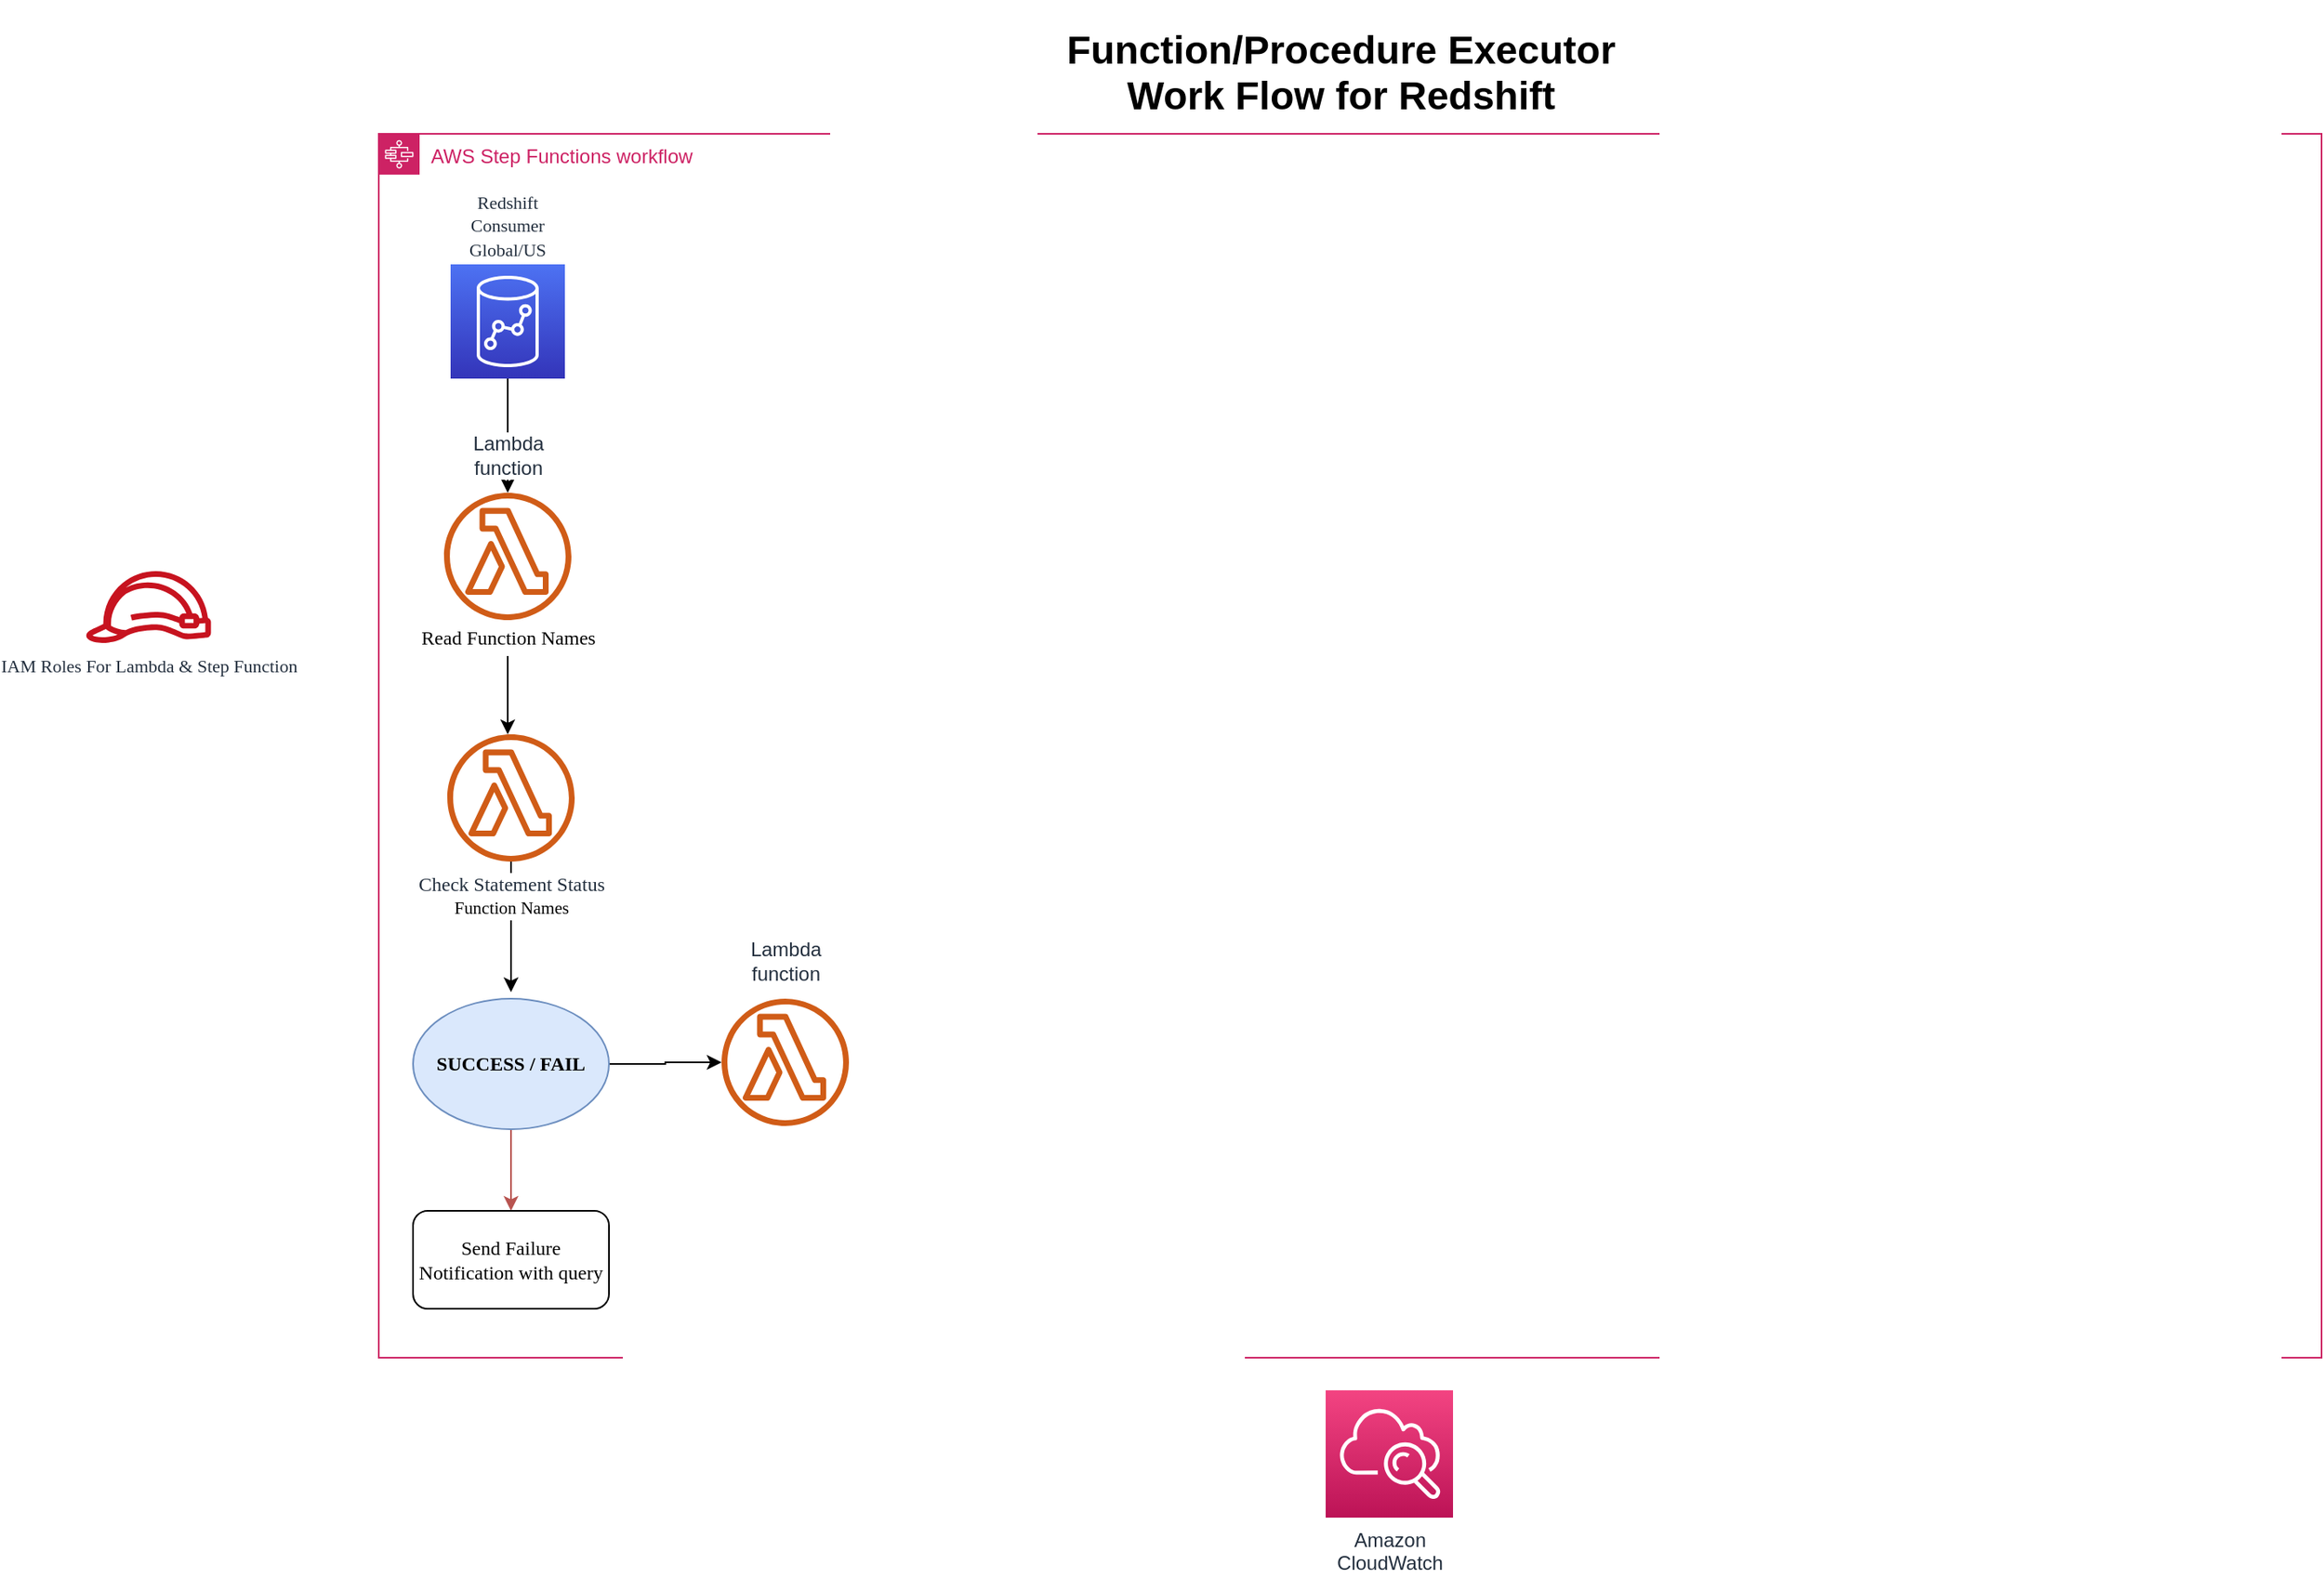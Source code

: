 <mxfile version="20.8.14" type="github">
  <diagram id="Ht1M8jgEwFfnCIfOTk4-" name="Page-1">
    <mxGraphModel dx="1658" dy="1096" grid="1" gridSize="10" guides="1" tooltips="1" connect="1" arrows="1" fold="1" page="1" pageScale="1" pageWidth="1169" pageHeight="827" math="0" shadow="0">
      <root>
        <mxCell id="0" />
        <mxCell id="1" parent="0" />
        <mxCell id="UEzPUAAOIrF-is8g5C7q-121" value="Amazon&lt;br&gt;CloudWatch&lt;br&gt;" style="outlineConnect=0;fontColor=#232F3E;gradientColor=#F34482;gradientDirection=north;fillColor=#BC1356;strokeColor=#ffffff;dashed=0;verticalLabelPosition=bottom;verticalAlign=top;align=center;html=1;fontSize=12;fontStyle=0;aspect=fixed;shape=mxgraph.aws4.resourceIcon;resIcon=mxgraph.aws4.cloudwatch;labelBackgroundColor=#ffffff;" parent="1" vertex="1">
          <mxGeometry x="460.0" y="260" width="78" height="78" as="geometry" />
        </mxCell>
        <mxCell id="UEzPUAAOIrF-is8g5C7q-122" value="&lt;font face=&quot;Verdana&quot; style=&quot;font-size: 11px;&quot;&gt;IAM Roles For Lambda &amp;amp; Step Function&lt;/font&gt;" style="outlineConnect=0;fontColor=#232F3E;gradientColor=none;fillColor=#C7131F;strokeColor=none;dashed=0;verticalLabelPosition=bottom;verticalAlign=top;align=center;html=1;fontSize=12;fontStyle=0;aspect=fixed;pointerEvents=1;shape=mxgraph.aws4.role;labelBackgroundColor=#ffffff;" parent="1" vertex="1">
          <mxGeometry x="-300.0" y="-242" width="78" height="44" as="geometry" />
        </mxCell>
        <mxCell id="chf6z7MR7famHuNtZKf4-3" value="AWS Step Functions workflow" style="points=[[0,0],[0.25,0],[0.5,0],[0.75,0],[1,0],[1,0.25],[1,0.5],[1,0.75],[1,1],[0.75,1],[0.5,1],[0.25,1],[0,1],[0,0.75],[0,0.5],[0,0.25]];outlineConnect=0;gradientColor=none;html=1;whiteSpace=wrap;fontSize=12;fontStyle=0;container=1;pointerEvents=0;collapsible=0;recursiveResize=0;shape=mxgraph.aws4.group;grIcon=mxgraph.aws4.group_aws_step_functions_workflow;strokeColor=#CD2264;fillColor=none;verticalAlign=top;align=left;spacingLeft=30;fontColor=#CD2264;dashed=0;" vertex="1" parent="1">
          <mxGeometry x="-120" y="-510" width="1190" height="750" as="geometry" />
        </mxCell>
        <mxCell id="chf6z7MR7famHuNtZKf4-16" value="" style="edgeStyle=orthogonalEdgeStyle;rounded=0;orthogonalLoop=1;jettySize=auto;html=1;fontFamily=Verdana;fontSize=12;" edge="1" parent="chf6z7MR7famHuNtZKf4-3" source="chf6z7MR7famHuNtZKf4-1" target="UEzPUAAOIrF-is8g5C7q-115">
          <mxGeometry relative="1" as="geometry" />
        </mxCell>
        <mxCell id="chf6z7MR7famHuNtZKf4-1" value="&lt;font style=&quot;font-size: 11px;&quot;&gt;Redshift Consumer Global/US&lt;/font&gt;" style="sketch=0;points=[[0,0,0],[0.25,0,0],[0.5,0,0],[0.75,0,0],[1,0,0],[0,1,0],[0.25,1,0],[0.5,1,0],[0.75,1,0],[1,1,0],[0,0.25,0],[0,0.5,0],[0,0.75,0],[1,0.25,0],[1,0.5,0],[1,0.75,0]];outlineConnect=0;fontColor=#232F3E;gradientColor=#4D72F3;gradientDirection=north;fillColor=#3334B9;strokeColor=#ffffff;dashed=0;verticalLabelPosition=top;verticalAlign=bottom;align=center;fontSize=12;fontStyle=0;aspect=fixed;shape=mxgraph.aws4.resourceIcon;resIcon=mxgraph.aws4.redshift;whiteSpace=wrap;html=1;labelBorderColor=none;labelBackgroundColor=none;fontFamily=Verdana;horizontal=1;labelPosition=center;" vertex="1" parent="chf6z7MR7famHuNtZKf4-3">
          <mxGeometry x="44" y="80" width="70" height="70" as="geometry" />
        </mxCell>
        <mxCell id="chf6z7MR7famHuNtZKf4-18" value="" style="edgeStyle=orthogonalEdgeStyle;rounded=0;orthogonalLoop=1;jettySize=auto;html=1;fontFamily=Verdana;fontSize=12;" edge="1" parent="chf6z7MR7famHuNtZKf4-3" source="chf6z7MR7famHuNtZKf4-10">
          <mxGeometry relative="1" as="geometry">
            <mxPoint x="81" y="526" as="targetPoint" />
          </mxGeometry>
        </mxCell>
        <mxCell id="chf6z7MR7famHuNtZKf4-10" value="&lt;p style=&quot;margin-top: 0pt; margin-bottom: 0pt; margin-left: 0in; direction: ltr; unicode-bidi: embed; word-break: normal;&quot;&gt;&lt;font face=&quot;Verdana&quot;&gt;Check Statement Status&lt;/font&gt;&lt;/p&gt;&lt;p style=&quot;margin-top: 0pt; margin-bottom: 0pt; margin-left: 0in; direction: ltr; unicode-bidi: embed; word-break: normal;&quot;&gt;&lt;span style=&quot;color: black; font-size: 8pt;&quot;&gt;&lt;font face=&quot;Verdana&quot;&gt;Function Names&lt;/font&gt;&lt;/span&gt;&lt;/p&gt;" style="outlineConnect=0;fontColor=#232F3E;gradientColor=none;fillColor=#D05C17;strokeColor=none;dashed=0;verticalLabelPosition=bottom;verticalAlign=top;align=center;html=1;fontSize=12;fontStyle=0;aspect=fixed;pointerEvents=1;shape=mxgraph.aws4.lambda_function;labelBackgroundColor=#ffffff;" vertex="1" parent="chf6z7MR7famHuNtZKf4-3">
          <mxGeometry x="42" y="368" width="78" height="78" as="geometry" />
        </mxCell>
        <mxCell id="chf6z7MR7famHuNtZKf4-15" value="" style="edgeStyle=orthogonalEdgeStyle;rounded=0;orthogonalLoop=1;jettySize=auto;html=1;fontFamily=Verdana;fontSize=12;" edge="1" parent="chf6z7MR7famHuNtZKf4-3" source="chf6z7MR7famHuNtZKf4-12" target="chf6z7MR7famHuNtZKf4-10">
          <mxGeometry relative="1" as="geometry">
            <Array as="points">
              <mxPoint x="79" y="340" />
              <mxPoint x="79" y="340" />
            </Array>
          </mxGeometry>
        </mxCell>
        <mxCell id="chf6z7MR7famHuNtZKf4-12" value="Read Function Names" style="text;strokeColor=none;align=center;fillColor=none;verticalAlign=middle;rounded=0;fontSize=12;fontFamily=Verdana;html=1;" vertex="1" parent="chf6z7MR7famHuNtZKf4-3">
          <mxGeometry x="9" y="298" width="140" height="22" as="geometry" />
        </mxCell>
        <mxCell id="UEzPUAAOIrF-is8g5C7q-115" value="Lambda&lt;br&gt;function" style="outlineConnect=0;fontColor=#232F3E;gradientColor=none;fillColor=#D05C17;strokeColor=none;dashed=0;verticalLabelPosition=top;verticalAlign=bottom;align=center;html=1;fontSize=12;fontStyle=0;aspect=fixed;pointerEvents=1;shape=mxgraph.aws4.lambda_function;labelBackgroundColor=#ffffff;labelPosition=center;spacingTop=3;spacingBottom=6;" parent="chf6z7MR7famHuNtZKf4-3" vertex="1">
          <mxGeometry x="40" y="220" width="78" height="78" as="geometry" />
        </mxCell>
        <mxCell id="chf6z7MR7famHuNtZKf4-21" value="" style="edgeStyle=orthogonalEdgeStyle;rounded=0;orthogonalLoop=1;jettySize=auto;html=1;fontFamily=Verdana;fontSize=12;fillColor=#f8cecc;strokeColor=#b85450;" edge="1" parent="chf6z7MR7famHuNtZKf4-3" source="chf6z7MR7famHuNtZKf4-19" target="chf6z7MR7famHuNtZKf4-20">
          <mxGeometry relative="1" as="geometry" />
        </mxCell>
        <mxCell id="chf6z7MR7famHuNtZKf4-24" value="" style="edgeStyle=orthogonalEdgeStyle;rounded=0;orthogonalLoop=1;jettySize=auto;html=1;fontFamily=Verdana;fontSize=12;" edge="1" parent="chf6z7MR7famHuNtZKf4-3" source="chf6z7MR7famHuNtZKf4-19" target="chf6z7MR7famHuNtZKf4-23">
          <mxGeometry relative="1" as="geometry" />
        </mxCell>
        <mxCell id="chf6z7MR7famHuNtZKf4-19" value="&lt;b&gt;SUCCESS / FAIL&lt;/b&gt;" style="ellipse;whiteSpace=wrap;html=1;labelBackgroundColor=none;labelBorderColor=none;fontFamily=Verdana;fontSize=12;fillColor=#dae8fc;strokeColor=#6c8ebf;" vertex="1" parent="chf6z7MR7famHuNtZKf4-3">
          <mxGeometry x="21" y="530" width="120" height="80" as="geometry" />
        </mxCell>
        <mxCell id="chf6z7MR7famHuNtZKf4-20" value="Send Failure Notification with query" style="rounded=1;whiteSpace=wrap;html=1;labelBackgroundColor=none;labelBorderColor=none;fontFamily=Verdana;fontSize=12;" vertex="1" parent="chf6z7MR7famHuNtZKf4-3">
          <mxGeometry x="21" y="660" width="120" height="60" as="geometry" />
        </mxCell>
        <mxCell id="chf6z7MR7famHuNtZKf4-23" value="Lambda&lt;br&gt;function" style="outlineConnect=0;fontColor=#232F3E;gradientColor=none;fillColor=#D05C17;strokeColor=none;dashed=0;verticalLabelPosition=top;verticalAlign=bottom;align=center;html=1;fontSize=12;fontStyle=0;aspect=fixed;pointerEvents=1;shape=mxgraph.aws4.lambda_function;labelBackgroundColor=#ffffff;labelPosition=center;spacingTop=3;spacingBottom=6;" vertex="1" parent="chf6z7MR7famHuNtZKf4-3">
          <mxGeometry x="210" y="530" width="78" height="78" as="geometry" />
        </mxCell>
        <mxCell id="chf6z7MR7famHuNtZKf4-6" value="&lt;h1&gt;&lt;b&gt;Function/Procedure Executor Work Flow for Redshift&lt;/b&gt;&lt;/h1&gt;&lt;div&gt;&lt;b&gt;&lt;br&gt;&lt;/b&gt;&lt;/div&gt;" style="text;strokeColor=none;align=center;fillColor=none;html=1;verticalAlign=middle;whiteSpace=wrap;rounded=0;" vertex="1" parent="1">
          <mxGeometry x="291.5" y="-570" width="355" height="60" as="geometry" />
        </mxCell>
      </root>
    </mxGraphModel>
  </diagram>
</mxfile>
